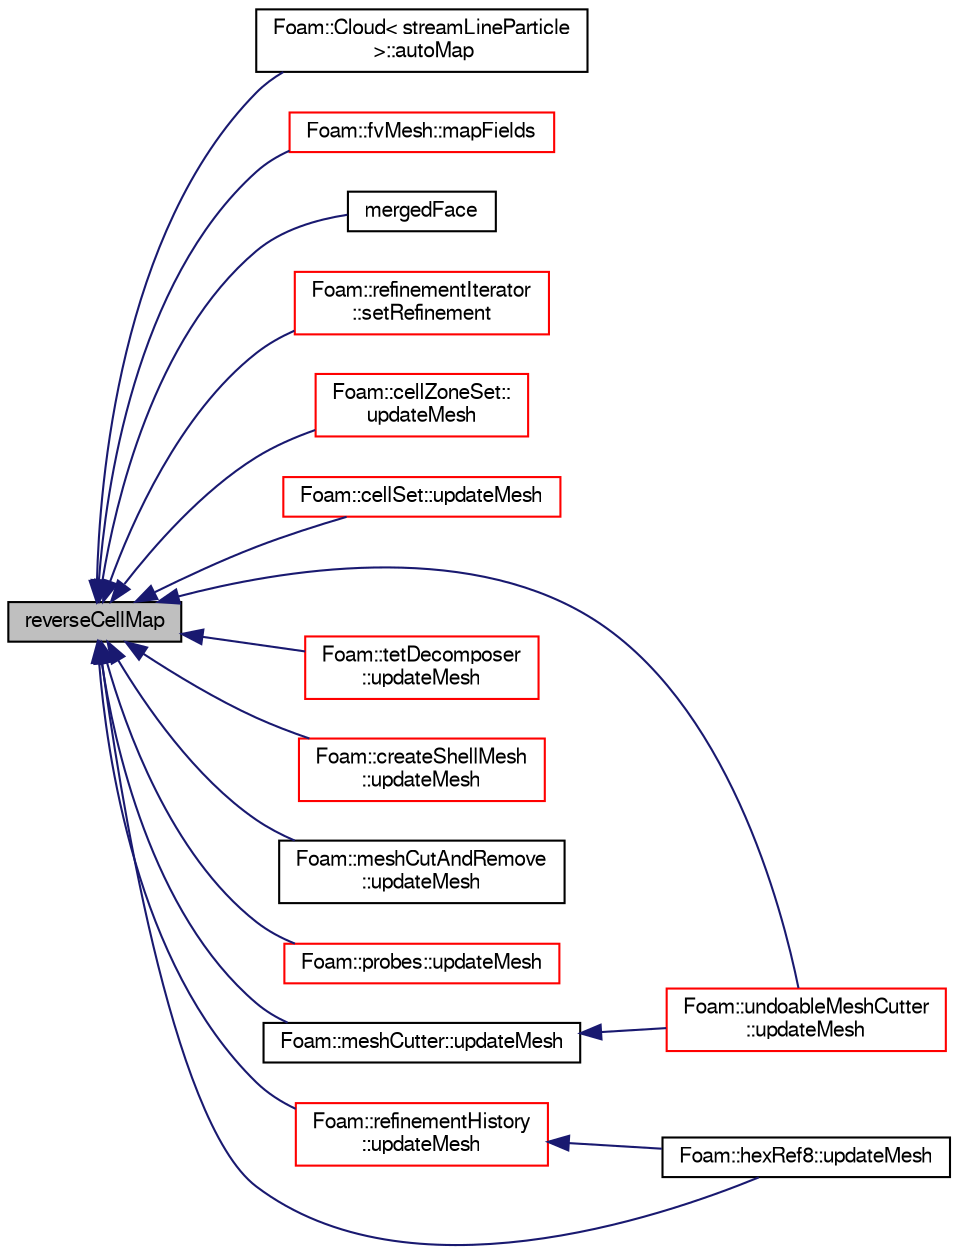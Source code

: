 digraph "reverseCellMap"
{
  bgcolor="transparent";
  edge [fontname="FreeSans",fontsize="10",labelfontname="FreeSans",labelfontsize="10"];
  node [fontname="FreeSans",fontsize="10",shape=record];
  rankdir="LR";
  Node10586 [label="reverseCellMap",height=0.2,width=0.4,color="black", fillcolor="grey75", style="filled", fontcolor="black"];
  Node10586 -> Node10587 [dir="back",color="midnightblue",fontsize="10",style="solid",fontname="FreeSans"];
  Node10587 [label="Foam::Cloud\< streamLineParticle\l \>::autoMap",height=0.2,width=0.4,color="black",URL="$a23562.html#a57b4e19b916ac2250c5d4b4f259a9f99",tooltip="Remap the cells of particles corresponding to the. "];
  Node10586 -> Node10588 [dir="back",color="midnightblue",fontsize="10",style="solid",fontname="FreeSans"];
  Node10588 [label="Foam::fvMesh::mapFields",height=0.2,width=0.4,color="red",URL="$a22766.html#acdda95483d214b756be7af3887ef71ee",tooltip="Map all fields in time using given map. "];
  Node10586 -> Node12612 [dir="back",color="midnightblue",fontsize="10",style="solid",fontname="FreeSans"];
  Node12612 [label="mergedFace",height=0.2,width=0.4,color="black",URL="$a27386.html#a1541679cf625dc608a80398e93d8fd4b",tooltip="If face is removed return face (on new mesh) it merged into. "];
  Node10586 -> Node12234 [dir="back",color="midnightblue",fontsize="10",style="solid",fontname="FreeSans"];
  Node12234 [label="Foam::refinementIterator\l::setRefinement",height=0.2,width=0.4,color="red",URL="$a21514.html#afd8b2c75ae43c5073eece728f11ed02a",tooltip="Try to refine cells in given direction. Constructs intermediate. "];
  Node10586 -> Node10890 [dir="back",color="midnightblue",fontsize="10",style="solid",fontname="FreeSans"];
  Node10890 [label="Foam::cellZoneSet::\lupdateMesh",height=0.2,width=0.4,color="red",URL="$a25442.html#ac7d581e56f61ad4d997421e3a7470d42",tooltip="Update any stored data for new labels. "];
  Node10586 -> Node12406 [dir="back",color="midnightblue",fontsize="10",style="solid",fontname="FreeSans"];
  Node12406 [label="Foam::cellSet::updateMesh",height=0.2,width=0.4,color="red",URL="$a25438.html#ac7d581e56f61ad4d997421e3a7470d42",tooltip="Update any stored data for new labels. "];
  Node10586 -> Node12416 [dir="back",color="midnightblue",fontsize="10",style="solid",fontname="FreeSans"];
  Node12416 [label="Foam::undoableMeshCutter\l::updateMesh",height=0.2,width=0.4,color="red",URL="$a21518.html#ac7d581e56f61ad4d997421e3a7470d42",tooltip="Update stored refinement pattern for changes to mesh. Only. "];
  Node10586 -> Node12613 [dir="back",color="midnightblue",fontsize="10",style="solid",fontname="FreeSans"];
  Node12613 [label="Foam::tetDecomposer\l::updateMesh",height=0.2,width=0.4,color="red",URL="$a21726.html#ad57565956fd4064299f4bd3c4eebb1d4",tooltip="Force recalculation of locally stored data on topological change. "];
  Node10586 -> Node12614 [dir="back",color="midnightblue",fontsize="10",style="solid",fontname="FreeSans"];
  Node12614 [label="Foam::createShellMesh\l::updateMesh",height=0.2,width=0.4,color="red",URL="$a21442.html#ad57565956fd4064299f4bd3c4eebb1d4",tooltip="Update any locally stored mesh information. "];
  Node10586 -> Node12414 [dir="back",color="midnightblue",fontsize="10",style="solid",fontname="FreeSans"];
  Node12414 [label="Foam::meshCutAndRemove\l::updateMesh",height=0.2,width=0.4,color="black",URL="$a21502.html#ad57565956fd4064299f4bd3c4eebb1d4",tooltip="Force recalculation of locally stored data on topological change. "];
  Node10586 -> Node12616 [dir="back",color="midnightblue",fontsize="10",style="solid",fontname="FreeSans"];
  Node12616 [label="Foam::probes::updateMesh",height=0.2,width=0.4,color="red",URL="$a29266.html#ad57565956fd4064299f4bd3c4eebb1d4",tooltip="Update for changes of mesh. "];
  Node10586 -> Node12415 [dir="back",color="midnightblue",fontsize="10",style="solid",fontname="FreeSans"];
  Node12415 [label="Foam::meshCutter::updateMesh",height=0.2,width=0.4,color="black",URL="$a21506.html#ad57565956fd4064299f4bd3c4eebb1d4",tooltip="Force recalculation of locally stored data on topological change. "];
  Node12415 -> Node12416 [dir="back",color="midnightblue",fontsize="10",style="solid",fontname="FreeSans"];
  Node10586 -> Node12617 [dir="back",color="midnightblue",fontsize="10",style="solid",fontname="FreeSans"];
  Node12617 [label="Foam::refinementHistory\l::updateMesh",height=0.2,width=0.4,color="red",URL="$a21690.html#ad57565956fd4064299f4bd3c4eebb1d4",tooltip="Update numbering for mesh changes. "];
  Node12617 -> Node12229 [dir="back",color="midnightblue",fontsize="10",style="solid",fontname="FreeSans"];
  Node12229 [label="Foam::hexRef8::updateMesh",height=0.2,width=0.4,color="black",URL="$a21654.html#a97c9017fa6ef5f8319a5d64bdf3fd1b6",tooltip="Update local numbering + undo. "];
  Node10586 -> Node12229 [dir="back",color="midnightblue",fontsize="10",style="solid",fontname="FreeSans"];
}
